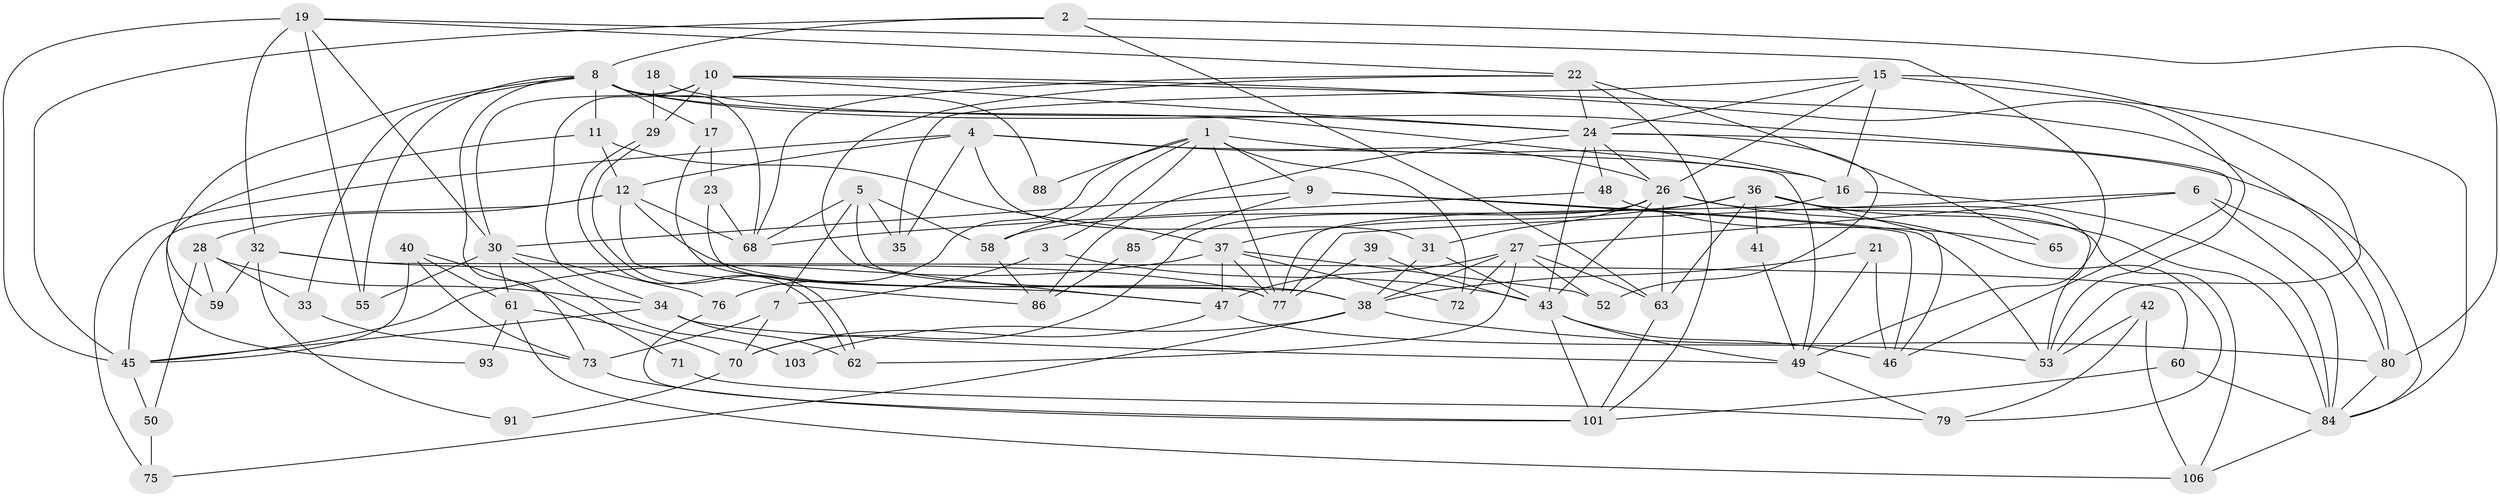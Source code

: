 // original degree distribution, {3: 0.2803738317757009, 6: 0.12149532710280374, 4: 0.21495327102803738, 2: 0.14018691588785046, 5: 0.205607476635514, 7: 0.037383177570093455}
// Generated by graph-tools (version 1.1) at 2025/11/02/27/25 16:11:17]
// undirected, 74 vertices, 175 edges
graph export_dot {
graph [start="1"]
  node [color=gray90,style=filled];
  1 [super="+20"];
  2 [super="+87"];
  3;
  4 [super="+107"];
  5 [super="+97"];
  6 [super="+13"];
  7 [super="+89"];
  8 [super="+96"];
  9 [super="+14"];
  10 [super="+83"];
  11 [super="+66"];
  12 [super="+74"];
  15 [super="+92"];
  16;
  17 [super="+25"];
  18;
  19 [super="+44"];
  21;
  22 [super="+57"];
  23;
  24 [super="+82"];
  26 [super="+69"];
  27 [super="+102"];
  28;
  29;
  30 [super="+67"];
  31;
  32 [super="+90"];
  33;
  34 [super="+51"];
  35;
  36 [super="+64"];
  37 [super="+105"];
  38 [super="+54"];
  39;
  40;
  41;
  42;
  43 [super="+104"];
  45 [super="+98"];
  46;
  47 [super="+56"];
  48;
  49 [super="+78"];
  50;
  52;
  53;
  55;
  58;
  59;
  60;
  61 [super="+99"];
  62;
  63;
  65;
  68 [super="+94"];
  70;
  71;
  72 [super="+81"];
  73;
  75;
  76;
  77 [super="+95"];
  79;
  80;
  84 [super="+100"];
  85;
  86;
  88;
  91;
  93;
  101;
  103;
  106;
  1 -- 16;
  1 -- 3;
  1 -- 72;
  1 -- 58;
  1 -- 88;
  1 -- 76;
  1 -- 77;
  1 -- 9;
  2 -- 80;
  2 -- 45;
  2 -- 63;
  2 -- 8;
  3 -- 43;
  3 -- 7;
  4 -- 31;
  4 -- 75;
  4 -- 35;
  4 -- 49;
  4 -- 12;
  4 -- 26;
  5 -- 7;
  5 -- 58;
  5 -- 35;
  5 -- 68;
  5 -- 38;
  6 -- 80;
  6 -- 77;
  6 -- 84;
  6 -- 27;
  7 -- 70;
  7 -- 73;
  8 -- 33;
  8 -- 73;
  8 -- 11;
  8 -- 88;
  8 -- 68;
  8 -- 16;
  8 -- 55;
  8 -- 59;
  8 -- 46;
  8 -- 17;
  9 -- 46;
  9 -- 85;
  9 -- 53;
  9 -- 30;
  10 -- 24;
  10 -- 17;
  10 -- 29;
  10 -- 30 [weight=2];
  10 -- 80;
  10 -- 53;
  10 -- 34;
  11 -- 37;
  11 -- 93;
  11 -- 12;
  12 -- 38;
  12 -- 28;
  12 -- 45;
  12 -- 68;
  12 -- 86;
  15 -- 16;
  15 -- 35;
  15 -- 53;
  15 -- 84;
  15 -- 26;
  15 -- 24;
  16 -- 84;
  16 -- 77;
  17 -- 23;
  17 -- 47;
  18 -- 29;
  18 -- 24;
  19 -- 30;
  19 -- 32;
  19 -- 55;
  19 -- 45;
  19 -- 49;
  19 -- 22;
  21 -- 46;
  21 -- 38;
  21 -- 49;
  22 -- 47 [weight=2];
  22 -- 101;
  22 -- 65;
  22 -- 68;
  22 -- 24;
  23 -- 68 [weight=2];
  23 -- 77;
  24 -- 52;
  24 -- 84;
  24 -- 86;
  24 -- 48;
  24 -- 26;
  24 -- 43;
  26 -- 63;
  26 -- 43;
  26 -- 70;
  26 -- 79;
  26 -- 106;
  26 -- 31;
  27 -- 72 [weight=2];
  27 -- 52;
  27 -- 38;
  27 -- 63;
  27 -- 62;
  27 -- 47;
  28 -- 33;
  28 -- 50;
  28 -- 59;
  28 -- 34;
  29 -- 62;
  29 -- 62;
  30 -- 61;
  30 -- 103;
  30 -- 76;
  30 -- 55;
  31 -- 43;
  31 -- 38;
  32 -- 77;
  32 -- 60;
  32 -- 91;
  32 -- 59;
  33 -- 73;
  34 -- 45;
  34 -- 62;
  34 -- 49;
  36 -- 63;
  36 -- 41;
  36 -- 58;
  36 -- 37 [weight=2];
  36 -- 53;
  36 -- 84;
  36 -- 46;
  37 -- 77;
  37 -- 52;
  37 -- 47;
  37 -- 72;
  37 -- 45;
  38 -- 80;
  38 -- 75;
  38 -- 103;
  39 -- 43;
  39 -- 77;
  40 -- 73;
  40 -- 71;
  40 -- 45;
  40 -- 61;
  41 -- 49;
  42 -- 79;
  42 -- 53;
  42 -- 106;
  43 -- 101;
  43 -- 49;
  43 -- 46;
  45 -- 50;
  47 -- 70;
  47 -- 53;
  48 -- 65;
  48 -- 68;
  49 -- 79;
  50 -- 75;
  58 -- 86;
  60 -- 101;
  60 -- 84;
  61 -- 106;
  61 -- 70;
  61 -- 93;
  63 -- 101;
  70 -- 91;
  71 -- 79;
  73 -- 101;
  76 -- 101;
  80 -- 84;
  84 -- 106;
  85 -- 86;
}
